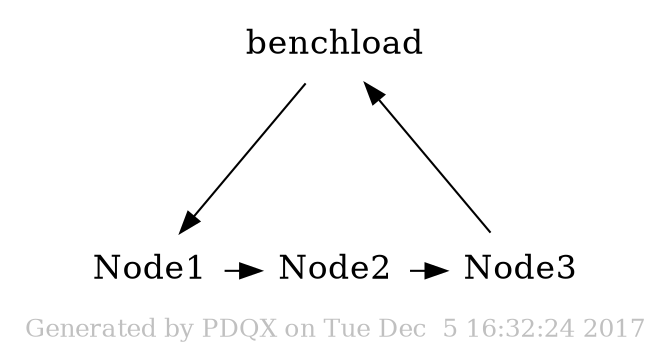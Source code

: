 /* Generated by pdqx.pl on Tue Dec  5 16:32:24 2017 */
/* Performance Dynamics Company, www.perfdynamics.com */
digraph G {
	graph [label="Generated by PDQX on Tue Dec  5 16:32:24 2017",labelloc=b,fontsize=12,fontcolor=gray];
	size="11,8";
	compound=true;
	ranksep=1.0;
	node [shape=plaintext, fontsize=16, label=""];
	term_benchload [shape=none, label=benchload, image="node-delay.png"];
	Node1 [shape=none, label=Node1, image="node-single.png"];
	Node2 [shape=none, label=Node2, image="node-single.png"];
	Node3 [shape=none, label=Node3, image="node-single.png"];
	term_benchload -> Node1 -> Node2 -> Node3 -> term_benchload;
	{rank=same; Node1; Node2; Node3; }
}
